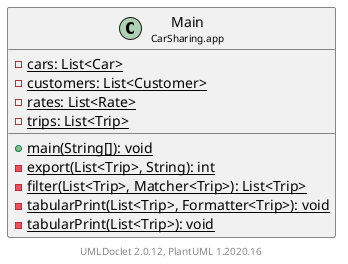 @startuml
    set namespaceSeparator none
    hide empty fields
    hide empty methods

    class "<size:14>Main\n<size:10>CarSharing.app" as CarSharing.app.Main [[Main.html]] {
        {static} -cars: List<Car>
        {static} -customers: List<Customer>
        {static} -rates: List<Rate>
        {static} -trips: List<Trip>
        {static} +main(String[]): void
        {static} -export(List<Trip>, String): int
        {static} -filter(List<Trip>, Matcher<Trip>): List<Trip>
        {static} -tabularPrint(List<Trip>, Formatter<Trip>): void
        {static} -tabularPrint(List<Trip>): void
    }

    center footer UMLDoclet 2.0.12, PlantUML 1.2020.16
@enduml
